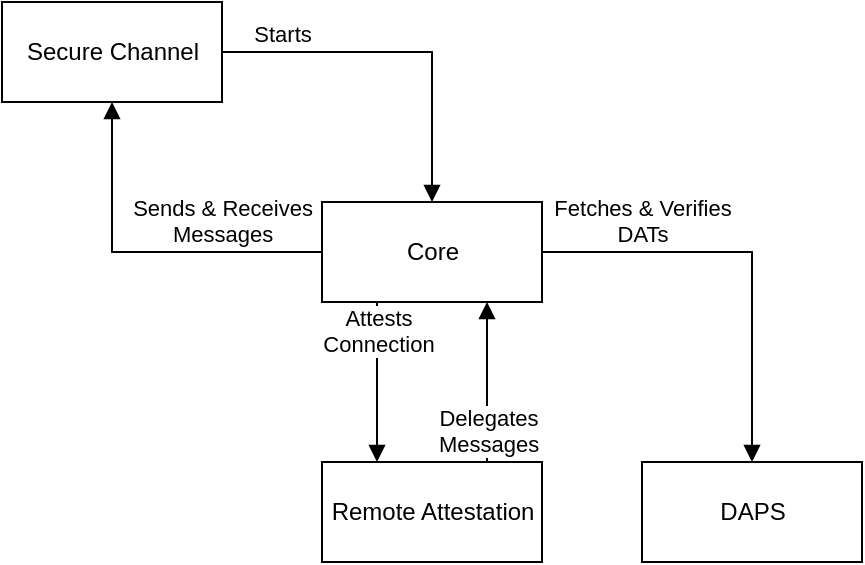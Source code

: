 <mxfile version="20.0.3" type="device"><diagram id="Zg6VfYUS63uC6qWJnKGw" name="Page-1"><mxGraphModel dx="1038" dy="579" grid="1" gridSize="10" guides="1" tooltips="1" connect="1" arrows="1" fold="1" page="1" pageScale="1" pageWidth="850" pageHeight="1100" math="0" shadow="0"><root><mxCell id="0"/><mxCell id="1" parent="0"/><mxCell id="RGGXR6lRRHJNLyL59laM-1" value="Secure Channel" style="html=1;" vertex="1" parent="1"><mxGeometry x="40" y="40" width="110" height="50" as="geometry"/></mxCell><mxCell id="RGGXR6lRRHJNLyL59laM-2" value="Core" style="html=1;" vertex="1" parent="1"><mxGeometry x="200" y="140" width="110" height="50" as="geometry"/></mxCell><mxCell id="RGGXR6lRRHJNLyL59laM-3" value="Starts" style="html=1;verticalAlign=bottom;endArrow=block;rounded=0;exitX=1;exitY=0.5;exitDx=0;exitDy=0;entryX=0.5;entryY=0;entryDx=0;entryDy=0;" edge="1" parent="1" source="RGGXR6lRRHJNLyL59laM-1" target="RGGXR6lRRHJNLyL59laM-2"><mxGeometry x="-0.667" width="80" relative="1" as="geometry"><mxPoint x="380" y="80" as="sourcePoint"/><mxPoint x="460" y="80" as="targetPoint"/><Array as="points"><mxPoint x="255" y="65"/></Array><mxPoint as="offset"/></mxGeometry></mxCell><mxCell id="RGGXR6lRRHJNLyL59laM-4" value="Sends &amp;amp; Receives&lt;br&gt;Messages" style="html=1;verticalAlign=bottom;endArrow=block;rounded=0;exitX=0;exitY=0.5;exitDx=0;exitDy=0;entryX=0.5;entryY=1;entryDx=0;entryDy=0;" edge="1" parent="1" source="RGGXR6lRRHJNLyL59laM-2" target="RGGXR6lRRHJNLyL59laM-1"><mxGeometry x="-0.444" width="80" relative="1" as="geometry"><mxPoint x="170" y="280" as="sourcePoint"/><mxPoint x="250" y="280" as="targetPoint"/><Array as="points"><mxPoint x="95" y="165"/></Array><mxPoint as="offset"/></mxGeometry></mxCell><mxCell id="RGGXR6lRRHJNLyL59laM-5" value="DAPS" style="html=1;" vertex="1" parent="1"><mxGeometry x="360" y="270" width="110" height="50" as="geometry"/></mxCell><mxCell id="RGGXR6lRRHJNLyL59laM-6" value="Fetches &amp;amp; Verifies&lt;br&gt;DATs" style="html=1;verticalAlign=bottom;endArrow=block;rounded=0;exitX=1;exitY=0.5;exitDx=0;exitDy=0;entryX=0.5;entryY=0;entryDx=0;entryDy=0;" edge="1" parent="1" source="RGGXR6lRRHJNLyL59laM-2" target="RGGXR6lRRHJNLyL59laM-5"><mxGeometry x="-0.524" width="80" relative="1" as="geometry"><mxPoint x="480" y="270" as="sourcePoint"/><mxPoint x="430" y="250" as="targetPoint"/><Array as="points"><mxPoint x="415" y="165"/></Array><mxPoint as="offset"/></mxGeometry></mxCell><mxCell id="RGGXR6lRRHJNLyL59laM-7" value="Remote Attestation" style="html=1;" vertex="1" parent="1"><mxGeometry x="200" y="270" width="110" height="50" as="geometry"/></mxCell><mxCell id="RGGXR6lRRHJNLyL59laM-8" value="Attests&lt;br&gt;Connection" style="html=1;verticalAlign=bottom;endArrow=block;rounded=0;exitX=0.25;exitY=1;exitDx=0;exitDy=0;entryX=0.25;entryY=0;entryDx=0;entryDy=0;" edge="1" parent="1" source="RGGXR6lRRHJNLyL59laM-2" target="RGGXR6lRRHJNLyL59laM-7"><mxGeometry x="-0.25" width="80" relative="1" as="geometry"><mxPoint x="159" y="190" as="sourcePoint"/><mxPoint x="159" y="270" as="targetPoint"/><mxPoint as="offset"/></mxGeometry></mxCell><mxCell id="RGGXR6lRRHJNLyL59laM-9" value="Delegates&lt;br&gt;Messages" style="html=1;verticalAlign=bottom;endArrow=block;rounded=0;exitX=0.75;exitY=0;exitDx=0;exitDy=0;entryX=0.75;entryY=1;entryDx=0;entryDy=0;" edge="1" parent="1" source="RGGXR6lRRHJNLyL59laM-7" target="RGGXR6lRRHJNLyL59laM-2"><mxGeometry x="-1" width="80" relative="1" as="geometry"><mxPoint x="460" y="480" as="sourcePoint"/><mxPoint x="540" y="480" as="targetPoint"/><mxPoint as="offset"/></mxGeometry></mxCell></root></mxGraphModel></diagram></mxfile>